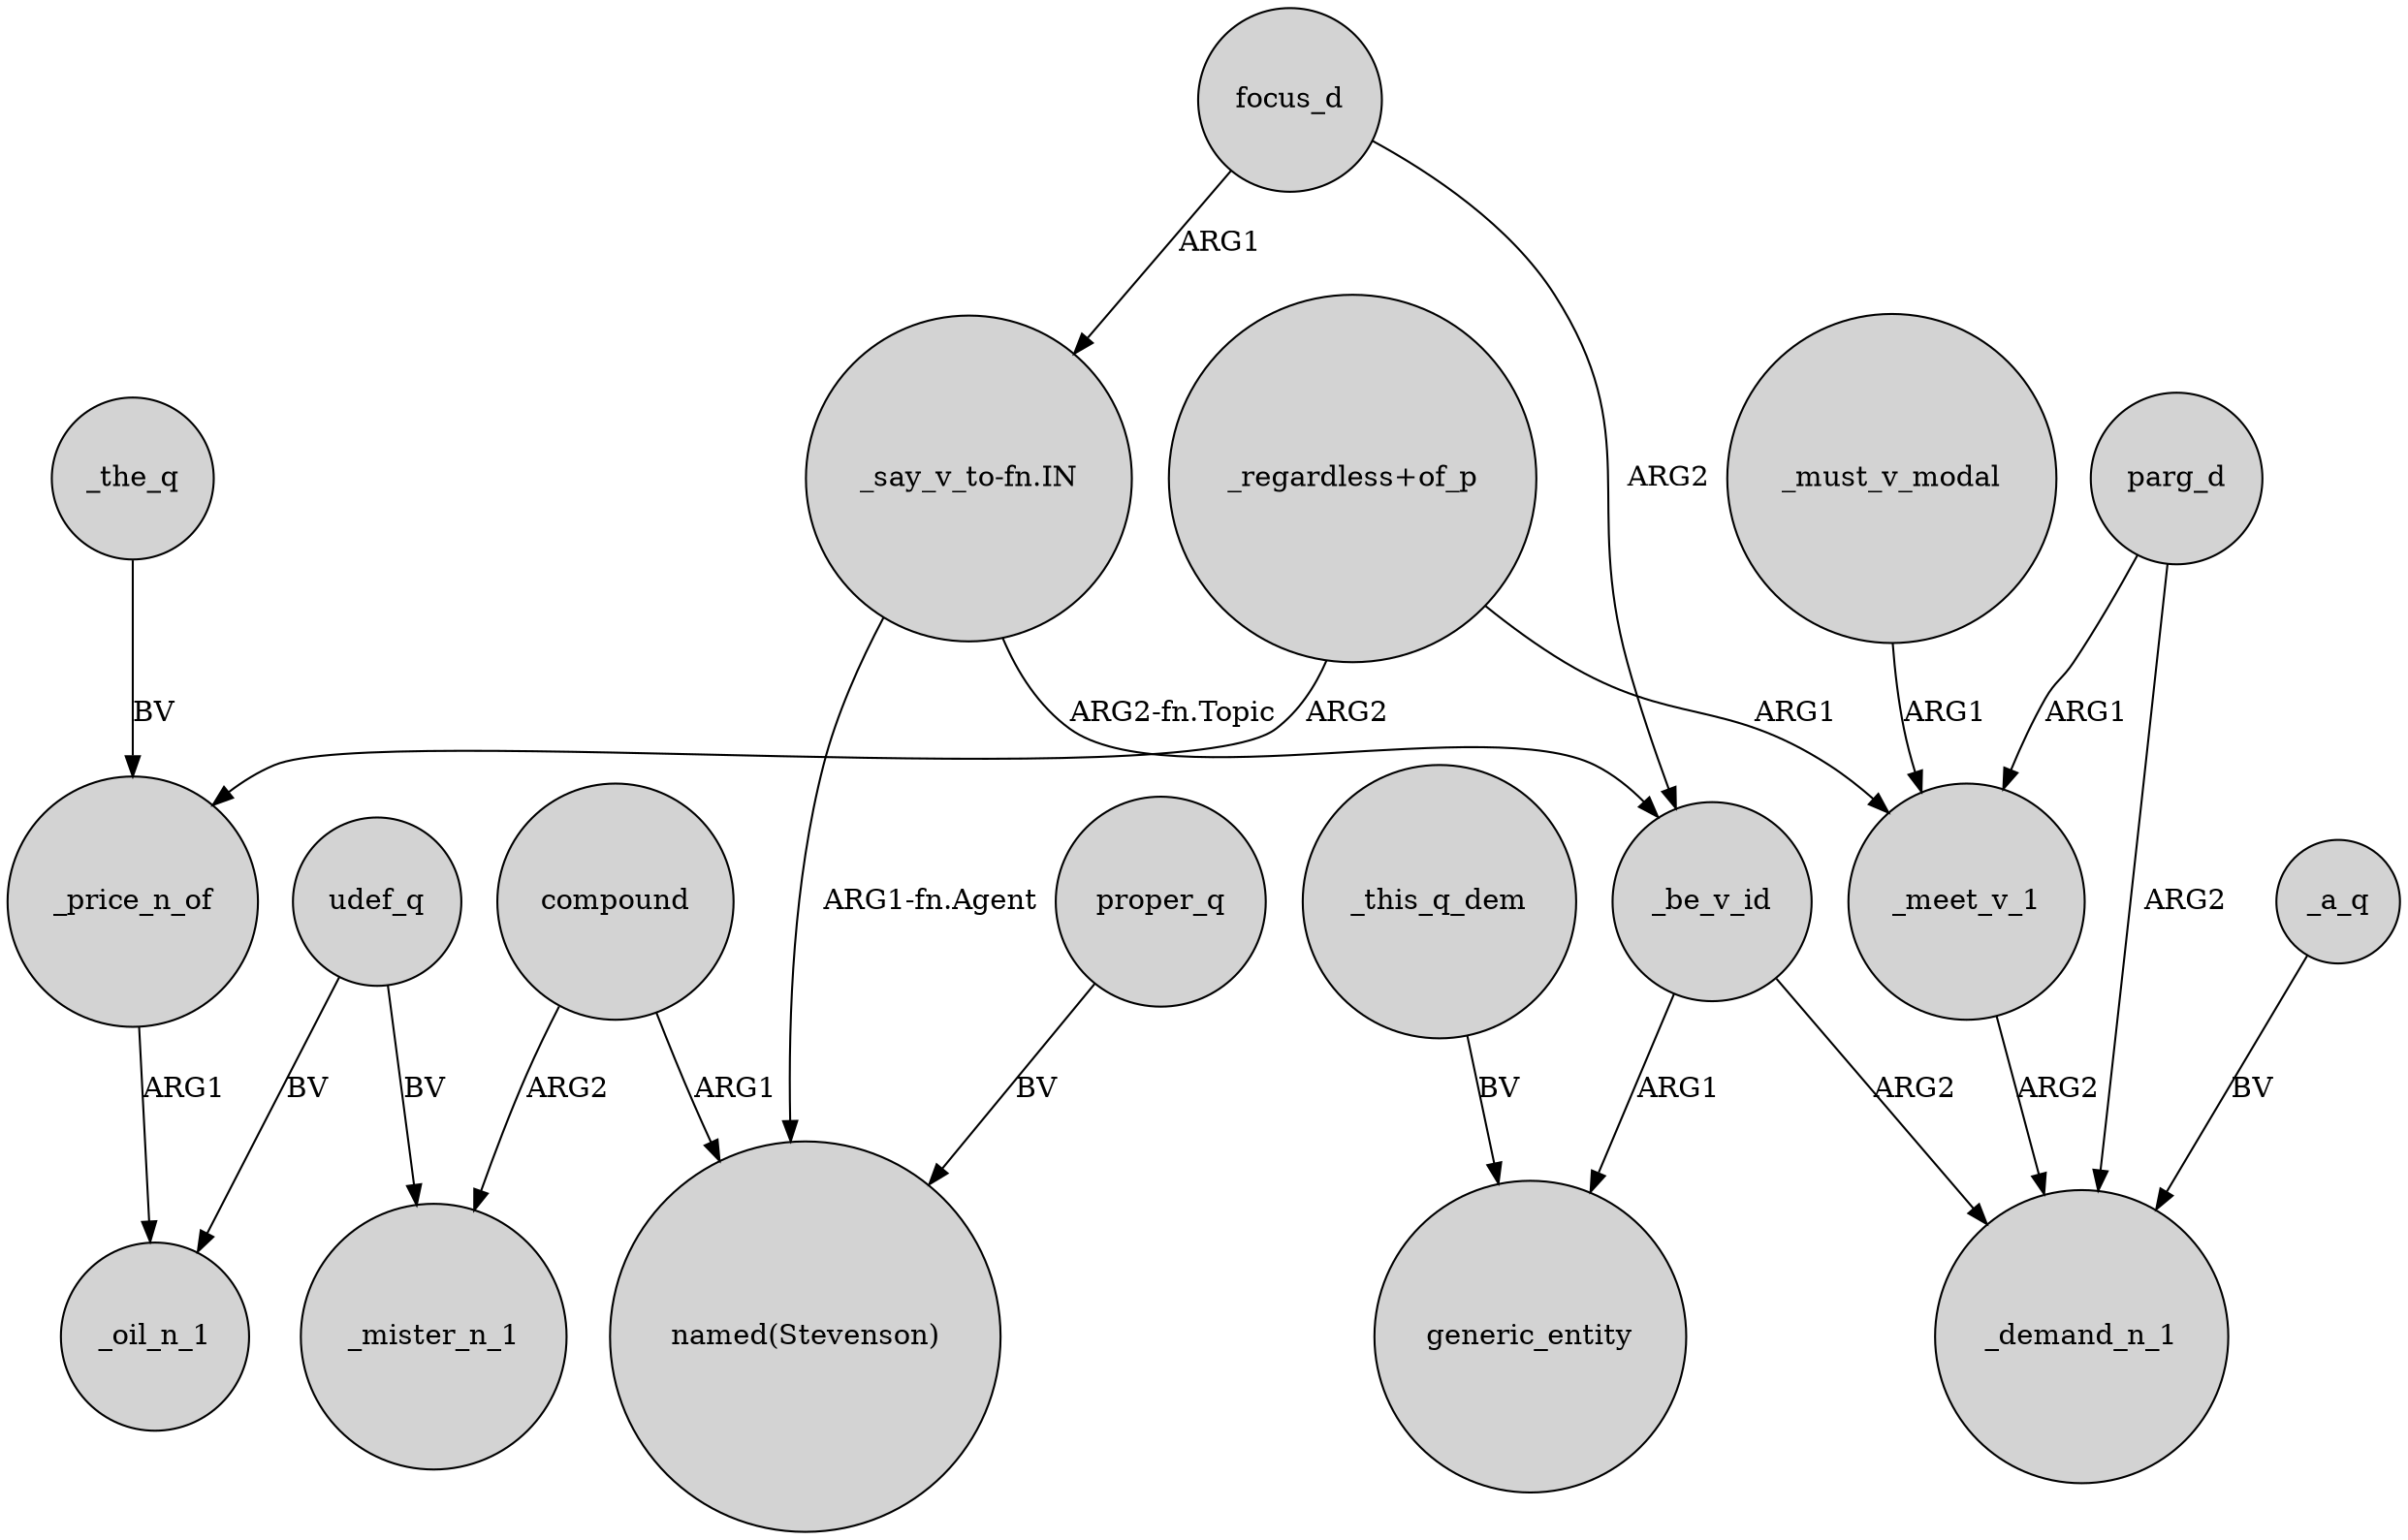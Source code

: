 digraph {
	node [shape=circle style=filled]
	focus_d -> _be_v_id [label=ARG2]
	_meet_v_1 -> _demand_n_1 [label=ARG2]
	proper_q -> "named(Stevenson)" [label=BV]
	compound -> _mister_n_1 [label=ARG2]
	"_regardless+of_p" -> _meet_v_1 [label=ARG1]
	udef_q -> _mister_n_1 [label=BV]
	_must_v_modal -> _meet_v_1 [label=ARG1]
	_be_v_id -> generic_entity [label=ARG1]
	_the_q -> _price_n_of [label=BV]
	"_regardless+of_p" -> _price_n_of [label=ARG2]
	"_say_v_to-fn.IN" -> _be_v_id [label="ARG2-fn.Topic"]
	parg_d -> _meet_v_1 [label=ARG1]
	_this_q_dem -> generic_entity [label=BV]
	parg_d -> _demand_n_1 [label=ARG2]
	_a_q -> _demand_n_1 [label=BV]
	udef_q -> _oil_n_1 [label=BV]
	compound -> "named(Stevenson)" [label=ARG1]
	_price_n_of -> _oil_n_1 [label=ARG1]
	_be_v_id -> _demand_n_1 [label=ARG2]
	"_say_v_to-fn.IN" -> "named(Stevenson)" [label="ARG1-fn.Agent"]
	focus_d -> "_say_v_to-fn.IN" [label=ARG1]
}
